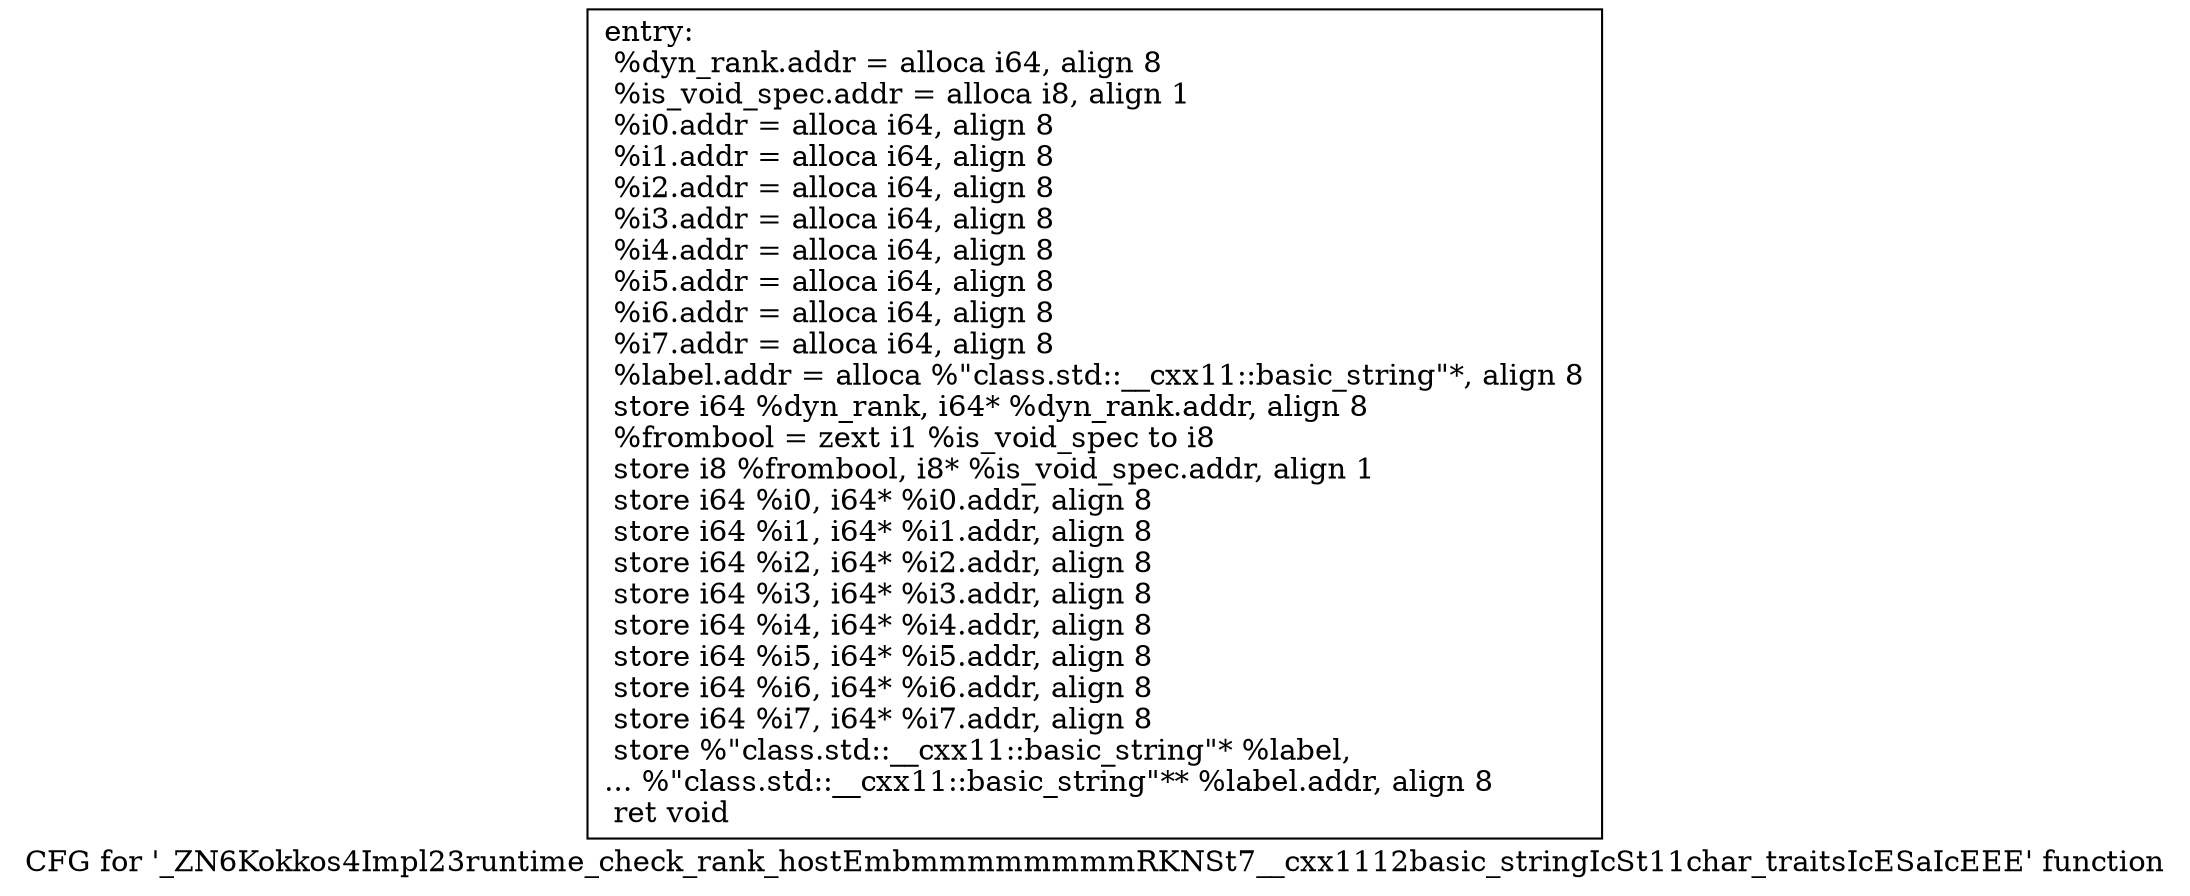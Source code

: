 digraph "CFG for '_ZN6Kokkos4Impl23runtime_check_rank_hostEmbmmmmmmmmRKNSt7__cxx1112basic_stringIcSt11char_traitsIcESaIcEEE' function" {
	label="CFG for '_ZN6Kokkos4Impl23runtime_check_rank_hostEmbmmmmmmmmRKNSt7__cxx1112basic_stringIcSt11char_traitsIcESaIcEEE' function";

	Node0x57a4c70 [shape=record,label="{entry:\l  %dyn_rank.addr = alloca i64, align 8\l  %is_void_spec.addr = alloca i8, align 1\l  %i0.addr = alloca i64, align 8\l  %i1.addr = alloca i64, align 8\l  %i2.addr = alloca i64, align 8\l  %i3.addr = alloca i64, align 8\l  %i4.addr = alloca i64, align 8\l  %i5.addr = alloca i64, align 8\l  %i6.addr = alloca i64, align 8\l  %i7.addr = alloca i64, align 8\l  %label.addr = alloca %\"class.std::__cxx11::basic_string\"*, align 8\l  store i64 %dyn_rank, i64* %dyn_rank.addr, align 8\l  %frombool = zext i1 %is_void_spec to i8\l  store i8 %frombool, i8* %is_void_spec.addr, align 1\l  store i64 %i0, i64* %i0.addr, align 8\l  store i64 %i1, i64* %i1.addr, align 8\l  store i64 %i2, i64* %i2.addr, align 8\l  store i64 %i3, i64* %i3.addr, align 8\l  store i64 %i4, i64* %i4.addr, align 8\l  store i64 %i5, i64* %i5.addr, align 8\l  store i64 %i6, i64* %i6.addr, align 8\l  store i64 %i7, i64* %i7.addr, align 8\l  store %\"class.std::__cxx11::basic_string\"* %label,\l... %\"class.std::__cxx11::basic_string\"** %label.addr, align 8\l  ret void\l}"];
}
